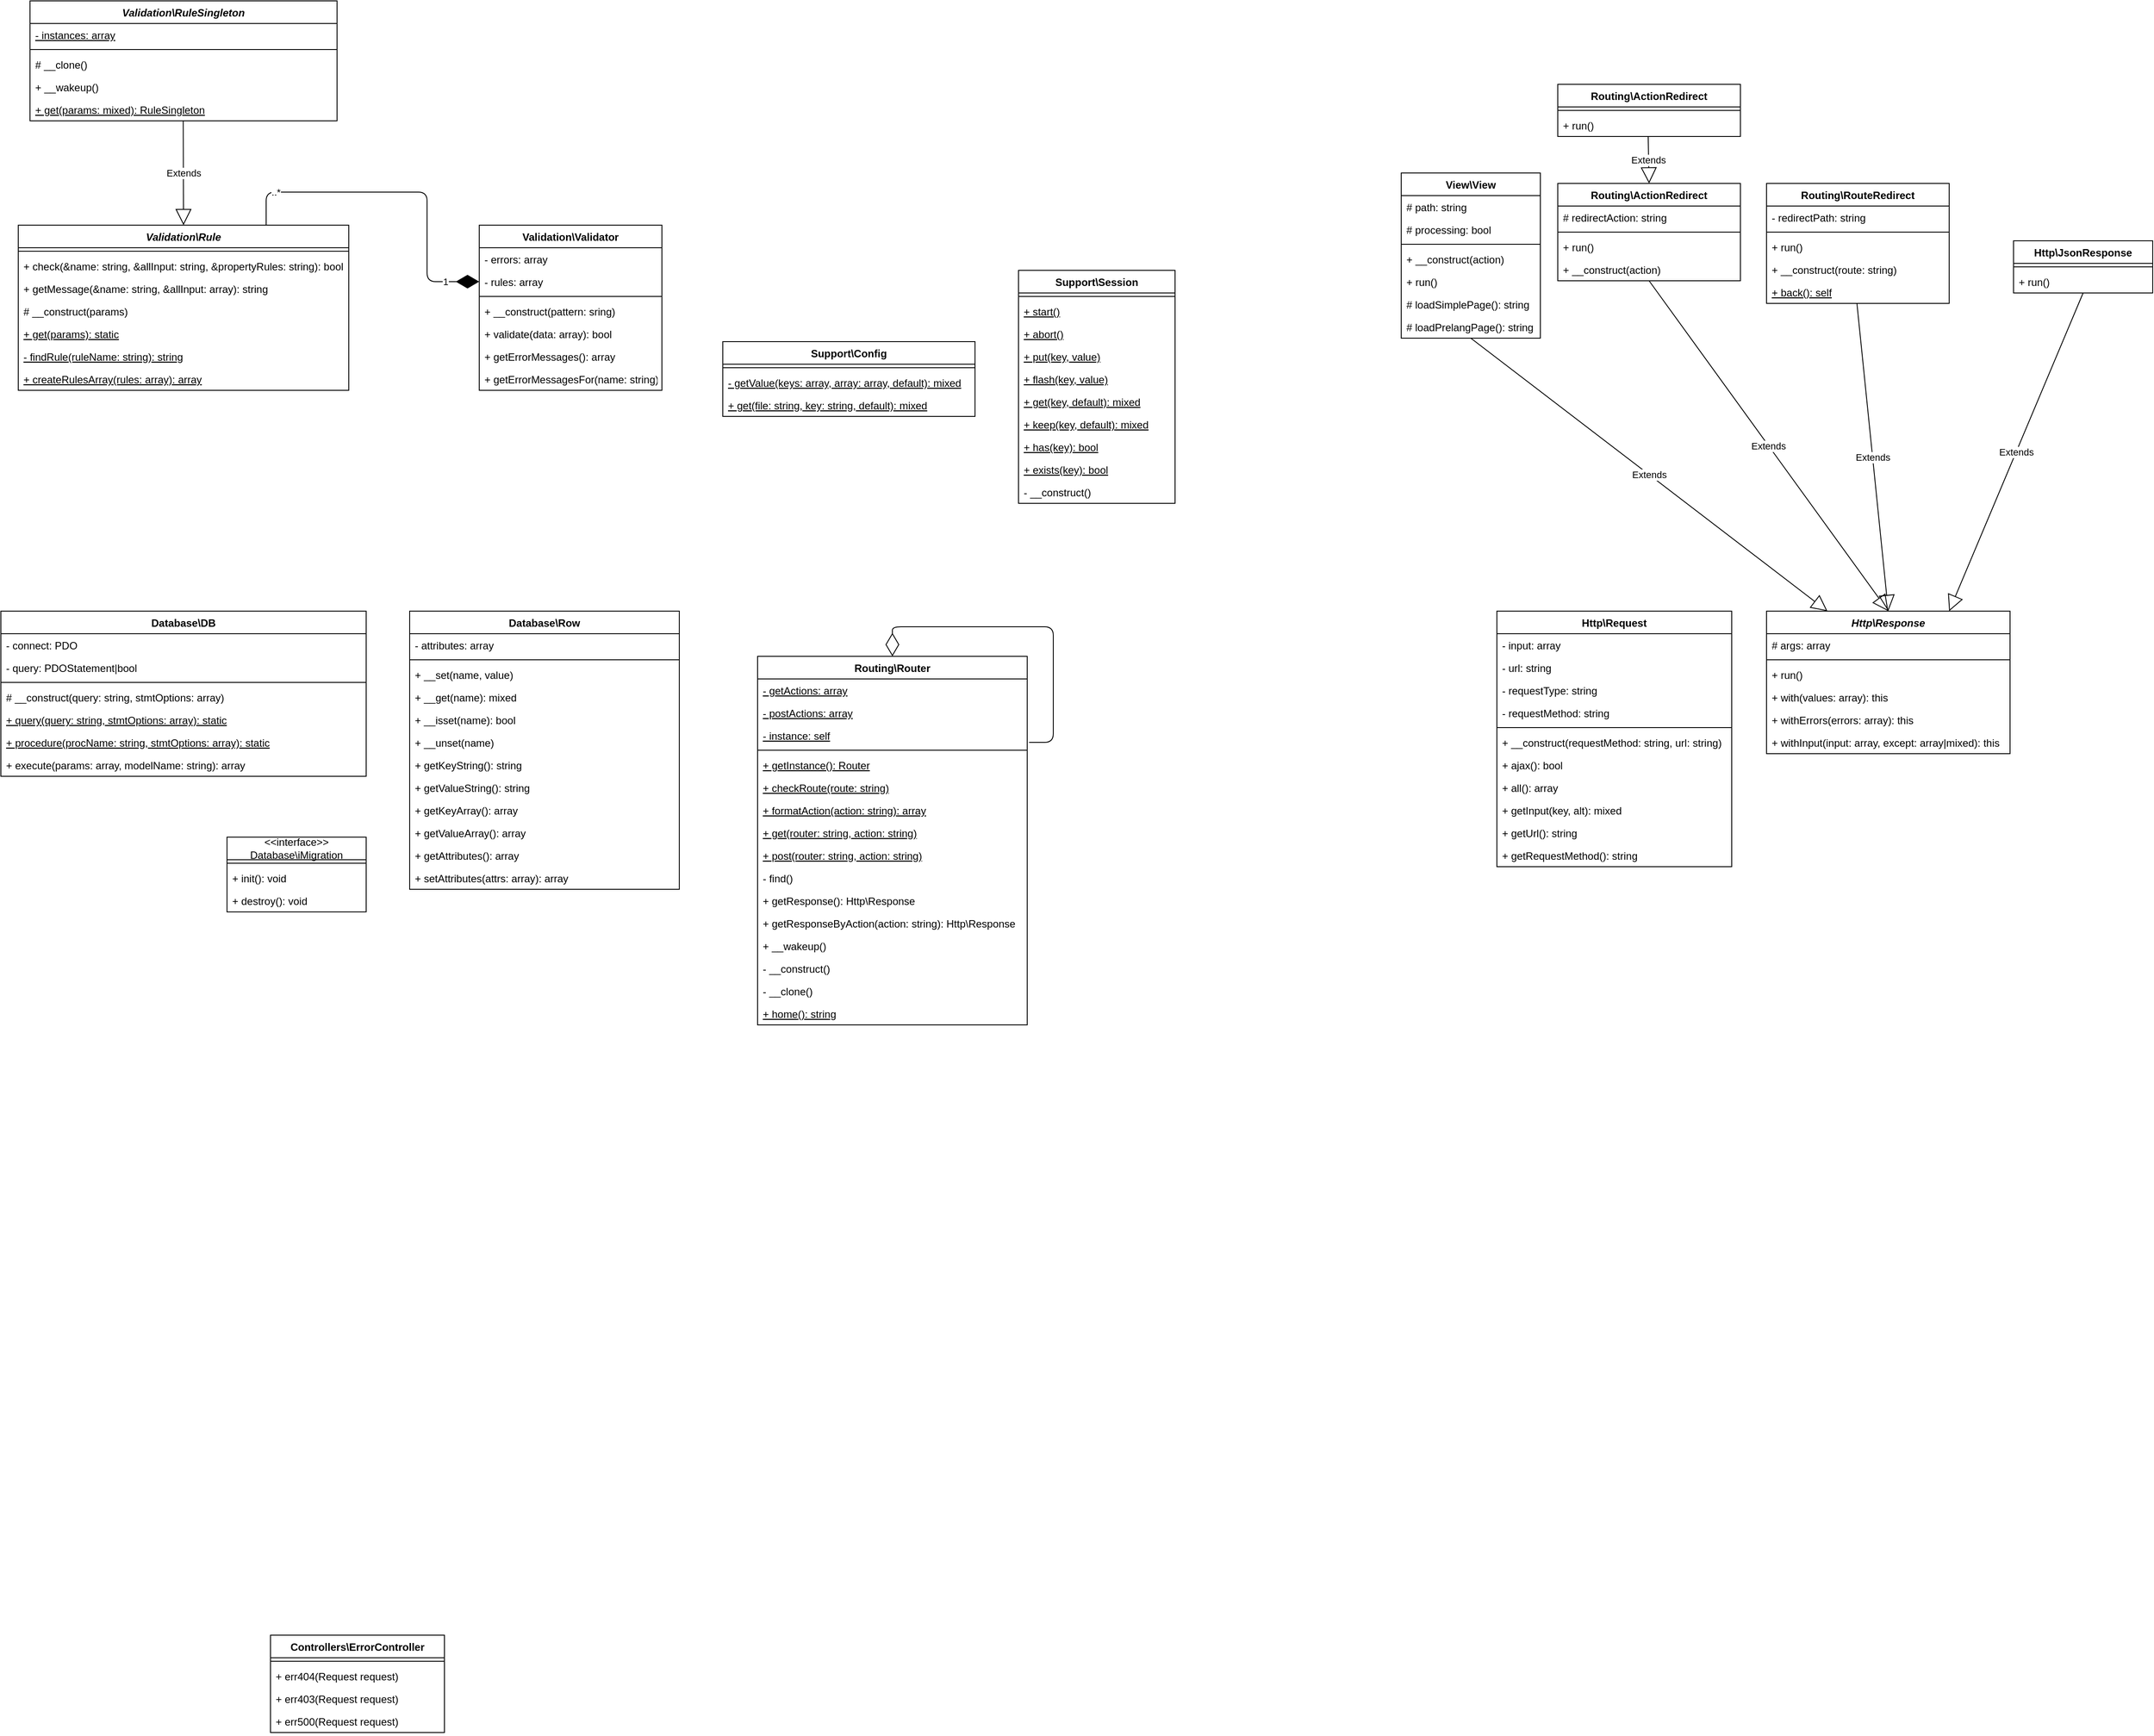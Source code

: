 <mxfile version="13.6.0" type="device"><diagram id="C5RBs43oDa-KdzZeNtuy" name="Page-1"><mxGraphModel dx="1929" dy="1822" grid="1" gridSize="10" guides="1" tooltips="1" connect="1" arrows="1" fold="1" page="1" pageScale="1" pageWidth="827" pageHeight="1169" math="0" shadow="0"><root><mxCell id="WIyWlLk6GJQsqaUBKTNV-0"/><mxCell id="WIyWlLk6GJQsqaUBKTNV-1" parent="WIyWlLk6GJQsqaUBKTNV-0"/><mxCell id="cdEluEkt5W3qBoPcdJK--24" value="Database\Row" style="swimlane;fontStyle=1;align=center;verticalAlign=top;childLayout=stackLayout;horizontal=1;startSize=26;horizontalStack=0;resizeParent=1;resizeParentMax=0;resizeLast=0;collapsible=1;marginBottom=0;" parent="WIyWlLk6GJQsqaUBKTNV-1" vertex="1"><mxGeometry x="-350" y="22" width="310" height="320" as="geometry"/></mxCell><mxCell id="cdEluEkt5W3qBoPcdJK--21" value="- attributes: array" style="text;strokeColor=none;fillColor=none;align=left;verticalAlign=top;spacingLeft=4;spacingRight=4;overflow=hidden;rotatable=0;points=[[0,0.5],[1,0.5]];portConstraint=eastwest;" parent="cdEluEkt5W3qBoPcdJK--24" vertex="1"><mxGeometry y="26" width="310" height="26" as="geometry"/></mxCell><mxCell id="cdEluEkt5W3qBoPcdJK--26" value="" style="line;strokeWidth=1;fillColor=none;align=left;verticalAlign=middle;spacingTop=-1;spacingLeft=3;spacingRight=3;rotatable=0;labelPosition=right;points=[];portConstraint=eastwest;" parent="cdEluEkt5W3qBoPcdJK--24" vertex="1"><mxGeometry y="52" width="310" height="8" as="geometry"/></mxCell><mxCell id="5mmNA3nY4-47ENxWVfhu-8" value="+ __set(name, value)" style="text;strokeColor=none;fillColor=none;align=left;verticalAlign=top;spacingLeft=4;spacingRight=4;overflow=hidden;rotatable=0;points=[[0,0.5],[1,0.5]];portConstraint=eastwest;fontStyle=0" parent="cdEluEkt5W3qBoPcdJK--24" vertex="1"><mxGeometry y="60" width="310" height="26" as="geometry"/></mxCell><mxCell id="5mmNA3nY4-47ENxWVfhu-5" value="+ __get(name): mixed" style="text;strokeColor=none;fillColor=none;align=left;verticalAlign=top;spacingLeft=4;spacingRight=4;overflow=hidden;rotatable=0;points=[[0,0.5],[1,0.5]];portConstraint=eastwest;fontStyle=0" parent="cdEluEkt5W3qBoPcdJK--24" vertex="1"><mxGeometry y="86" width="310" height="26" as="geometry"/></mxCell><mxCell id="5mmNA3nY4-47ENxWVfhu-7" value="+ __isset(name): bool" style="text;strokeColor=none;fillColor=none;align=left;verticalAlign=top;spacingLeft=4;spacingRight=4;overflow=hidden;rotatable=0;points=[[0,0.5],[1,0.5]];portConstraint=eastwest;fontStyle=0" parent="cdEluEkt5W3qBoPcdJK--24" vertex="1"><mxGeometry y="112" width="310" height="26" as="geometry"/></mxCell><mxCell id="5mmNA3nY4-47ENxWVfhu-6" value="+ __unset(name)" style="text;strokeColor=none;fillColor=none;align=left;verticalAlign=top;spacingLeft=4;spacingRight=4;overflow=hidden;rotatable=0;points=[[0,0.5],[1,0.5]];portConstraint=eastwest;fontStyle=0" parent="cdEluEkt5W3qBoPcdJK--24" vertex="1"><mxGeometry y="138" width="310" height="26" as="geometry"/></mxCell><mxCell id="lyZ4rK_-dQdWn-w0ZJf4-8" value="+ getKeyString(): string" style="text;strokeColor=none;fillColor=none;align=left;verticalAlign=top;spacingLeft=4;spacingRight=4;overflow=hidden;rotatable=0;points=[[0,0.5],[1,0.5]];portConstraint=eastwest;" parent="cdEluEkt5W3qBoPcdJK--24" vertex="1"><mxGeometry y="164" width="310" height="26" as="geometry"/></mxCell><mxCell id="lyZ4rK_-dQdWn-w0ZJf4-9" value="+ getValueString(): string" style="text;strokeColor=none;fillColor=none;align=left;verticalAlign=top;spacingLeft=4;spacingRight=4;overflow=hidden;rotatable=0;points=[[0,0.5],[1,0.5]];portConstraint=eastwest;" parent="cdEluEkt5W3qBoPcdJK--24" vertex="1"><mxGeometry y="190" width="310" height="26" as="geometry"/></mxCell><mxCell id="lyZ4rK_-dQdWn-w0ZJf4-3" value="+ getKeyArray(): array" style="text;strokeColor=none;fillColor=none;align=left;verticalAlign=top;spacingLeft=4;spacingRight=4;overflow=hidden;rotatable=0;points=[[0,0.5],[1,0.5]];portConstraint=eastwest;" parent="cdEluEkt5W3qBoPcdJK--24" vertex="1"><mxGeometry y="216" width="310" height="26" as="geometry"/></mxCell><mxCell id="lyZ4rK_-dQdWn-w0ZJf4-4" value="+ getValueArray(): array" style="text;strokeColor=none;fillColor=none;align=left;verticalAlign=top;spacingLeft=4;spacingRight=4;overflow=hidden;rotatable=0;points=[[0,0.5],[1,0.5]];portConstraint=eastwest;" parent="cdEluEkt5W3qBoPcdJK--24" vertex="1"><mxGeometry y="242" width="310" height="26" as="geometry"/></mxCell><mxCell id="lyZ4rK_-dQdWn-w0ZJf4-5" value="+ getAttributes(): array" style="text;strokeColor=none;fillColor=none;align=left;verticalAlign=top;spacingLeft=4;spacingRight=4;overflow=hidden;rotatable=0;points=[[0,0.5],[1,0.5]];portConstraint=eastwest;" parent="cdEluEkt5W3qBoPcdJK--24" vertex="1"><mxGeometry y="268" width="310" height="26" as="geometry"/></mxCell><mxCell id="lyZ4rK_-dQdWn-w0ZJf4-6" value="+ setAttributes(attrs: array): array" style="text;strokeColor=none;fillColor=none;align=left;verticalAlign=top;spacingLeft=4;spacingRight=4;overflow=hidden;rotatable=0;points=[[0,0.5],[1,0.5]];portConstraint=eastwest;" parent="cdEluEkt5W3qBoPcdJK--24" vertex="1"><mxGeometry y="294" width="310" height="26" as="geometry"/></mxCell><mxCell id="_pa-KMUNIG0UbWxVH9nT-19" value="Support\Config" style="swimlane;fontStyle=1;align=center;verticalAlign=top;childLayout=stackLayout;horizontal=1;startSize=26;horizontalStack=0;resizeParent=1;resizeParentMax=0;resizeLast=0;collapsible=1;marginBottom=0;" parent="WIyWlLk6GJQsqaUBKTNV-1" vertex="1"><mxGeometry x="10" y="-288" width="290" height="86" as="geometry"/></mxCell><mxCell id="_pa-KMUNIG0UbWxVH9nT-21" value="" style="line;strokeWidth=1;fillColor=none;align=left;verticalAlign=middle;spacingTop=-1;spacingLeft=3;spacingRight=3;rotatable=0;labelPosition=right;points=[];portConstraint=eastwest;" parent="_pa-KMUNIG0UbWxVH9nT-19" vertex="1"><mxGeometry y="26" width="290" height="8" as="geometry"/></mxCell><mxCell id="_pa-KMUNIG0UbWxVH9nT-22" value="- getValue(keys: array, array: array, default): mixed" style="text;strokeColor=none;fillColor=none;align=left;verticalAlign=top;spacingLeft=4;spacingRight=4;overflow=hidden;rotatable=0;points=[[0,0.5],[1,0.5]];portConstraint=eastwest;fontStyle=4" parent="_pa-KMUNIG0UbWxVH9nT-19" vertex="1"><mxGeometry y="34" width="290" height="26" as="geometry"/></mxCell><mxCell id="rckE8rWhimJLFnIagSkE-7" value="+ get(file: string, key: string, default): mixed" style="text;strokeColor=none;fillColor=none;align=left;verticalAlign=top;spacingLeft=4;spacingRight=4;overflow=hidden;rotatable=0;points=[[0,0.5],[1,0.5]];portConstraint=eastwest;fontStyle=4" parent="_pa-KMUNIG0UbWxVH9nT-19" vertex="1"><mxGeometry y="60" width="290" height="26" as="geometry"/></mxCell><mxCell id="_pa-KMUNIG0UbWxVH9nT-73" value="Extends" style="endArrow=block;endSize=16;endFill=0;html=1;exitX=0.5;exitY=1;exitDx=0;exitDy=0;exitPerimeter=0;entryX=0.25;entryY=0;entryDx=0;entryDy=0;" parent="WIyWlLk6GJQsqaUBKTNV-1" source="0Qbp78sr33txJ3yyX1xd-10" target="cdEluEkt5W3qBoPcdJK--8" edge="1"><mxGeometry width="160" relative="1" as="geometry"><mxPoint x="920" y="-160" as="sourcePoint"/><mxPoint x="1080" y="-160" as="targetPoint"/></mxGeometry></mxCell><mxCell id="_pa-KMUNIG0UbWxVH9nT-74" value="Extends" style="endArrow=block;endSize=16;endFill=0;html=1;entryX=0.5;entryY=0;entryDx=0;entryDy=0;exitX=0.495;exitY=1;exitDx=0;exitDy=0;exitPerimeter=0;" parent="WIyWlLk6GJQsqaUBKTNV-1" source="wtJJAWU4ksNlydGLlRHg-12" target="cdEluEkt5W3qBoPcdJK--8" edge="1"><mxGeometry width="160" relative="1" as="geometry"><mxPoint x="1190" y="-290" as="sourcePoint"/><mxPoint x="1147.5" y="30" as="targetPoint"/></mxGeometry></mxCell><mxCell id="_pa-KMUNIG0UbWxVH9nT-75" value="Extends" style="endArrow=block;endSize=16;endFill=0;html=1;entryX=0.75;entryY=0;entryDx=0;entryDy=0;exitX=0.5;exitY=1;exitDx=0;exitDy=0;exitPerimeter=0;" parent="WIyWlLk6GJQsqaUBKTNV-1" source="_pa-KMUNIG0UbWxVH9nT-39" target="cdEluEkt5W3qBoPcdJK--8" edge="1"><mxGeometry width="160" relative="1" as="geometry"><mxPoint x="1440" y="-290" as="sourcePoint"/><mxPoint x="1157.5" y="40" as="targetPoint"/></mxGeometry></mxCell><mxCell id="cdEluEkt5W3qBoPcdJK--16" value="Support\Session" style="swimlane;fontStyle=1;align=center;verticalAlign=top;childLayout=stackLayout;horizontal=1;startSize=26;horizontalStack=0;resizeParent=1;resizeParentMax=0;resizeLast=0;collapsible=1;marginBottom=0;" parent="WIyWlLk6GJQsqaUBKTNV-1" vertex="1"><mxGeometry x="350" y="-370" width="180" height="268" as="geometry"/></mxCell><mxCell id="cdEluEkt5W3qBoPcdJK--18" value="" style="line;strokeWidth=1;fillColor=none;align=left;verticalAlign=middle;spacingTop=-1;spacingLeft=3;spacingRight=3;rotatable=0;labelPosition=right;points=[];portConstraint=eastwest;" parent="cdEluEkt5W3qBoPcdJK--16" vertex="1"><mxGeometry y="26" width="180" height="8" as="geometry"/></mxCell><mxCell id="wtJJAWU4ksNlydGLlRHg-11" value="+ start()" style="text;strokeColor=none;fillColor=none;align=left;verticalAlign=top;spacingLeft=4;spacingRight=4;overflow=hidden;rotatable=0;points=[[0,0.5],[1,0.5]];portConstraint=eastwest;fontStyle=4" parent="cdEluEkt5W3qBoPcdJK--16" vertex="1"><mxGeometry y="34" width="180" height="26" as="geometry"/></mxCell><mxCell id="cdEluEkt5W3qBoPcdJK--54" value="+ abort()" style="text;strokeColor=none;fillColor=none;align=left;verticalAlign=top;spacingLeft=4;spacingRight=4;overflow=hidden;rotatable=0;points=[[0,0.5],[1,0.5]];portConstraint=eastwest;fontStyle=4" parent="cdEluEkt5W3qBoPcdJK--16" vertex="1"><mxGeometry y="60" width="180" height="26" as="geometry"/></mxCell><mxCell id="cdEluEkt5W3qBoPcdJK--56" value="+ put(key, value)" style="text;strokeColor=none;fillColor=none;align=left;verticalAlign=top;spacingLeft=4;spacingRight=4;overflow=hidden;rotatable=0;points=[[0,0.5],[1,0.5]];portConstraint=eastwest;fontStyle=4" parent="cdEluEkt5W3qBoPcdJK--16" vertex="1"><mxGeometry y="86" width="180" height="26" as="geometry"/></mxCell><mxCell id="_pa-KMUNIG0UbWxVH9nT-78" value="+ flash(key, value)" style="text;strokeColor=none;fillColor=none;align=left;verticalAlign=top;spacingLeft=4;spacingRight=4;overflow=hidden;rotatable=0;points=[[0,0.5],[1,0.5]];portConstraint=eastwest;fontStyle=4" parent="cdEluEkt5W3qBoPcdJK--16" vertex="1"><mxGeometry y="112" width="180" height="26" as="geometry"/></mxCell><mxCell id="_pa-KMUNIG0UbWxVH9nT-80" value="+ get(key, default): mixed" style="text;strokeColor=none;fillColor=none;align=left;verticalAlign=top;spacingLeft=4;spacingRight=4;overflow=hidden;rotatable=0;points=[[0,0.5],[1,0.5]];portConstraint=eastwest;fontStyle=4" parent="cdEluEkt5W3qBoPcdJK--16" vertex="1"><mxGeometry y="138" width="180" height="26" as="geometry"/></mxCell><mxCell id="_pa-KMUNIG0UbWxVH9nT-79" value="+ keep(key, default): mixed" style="text;strokeColor=none;fillColor=none;align=left;verticalAlign=top;spacingLeft=4;spacingRight=4;overflow=hidden;rotatable=0;points=[[0,0.5],[1,0.5]];portConstraint=eastwest;fontStyle=4" parent="cdEluEkt5W3qBoPcdJK--16" vertex="1"><mxGeometry y="164" width="180" height="26" as="geometry"/></mxCell><mxCell id="_pa-KMUNIG0UbWxVH9nT-76" value="+ has(key): bool" style="text;strokeColor=none;fillColor=none;align=left;verticalAlign=top;spacingLeft=4;spacingRight=4;overflow=hidden;rotatable=0;points=[[0,0.5],[1,0.5]];portConstraint=eastwest;fontStyle=4" parent="cdEluEkt5W3qBoPcdJK--16" vertex="1"><mxGeometry y="190" width="180" height="26" as="geometry"/></mxCell><mxCell id="_pa-KMUNIG0UbWxVH9nT-77" value="+ exists(key): bool" style="text;strokeColor=none;fillColor=none;align=left;verticalAlign=top;spacingLeft=4;spacingRight=4;overflow=hidden;rotatable=0;points=[[0,0.5],[1,0.5]];portConstraint=eastwest;fontStyle=4" parent="cdEluEkt5W3qBoPcdJK--16" vertex="1"><mxGeometry y="216" width="180" height="26" as="geometry"/></mxCell><mxCell id="_pa-KMUNIG0UbWxVH9nT-171" value="- __construct()" style="text;strokeColor=none;fillColor=none;align=left;verticalAlign=top;spacingLeft=4;spacingRight=4;overflow=hidden;rotatable=0;points=[[0,0.5],[1,0.5]];portConstraint=eastwest;" parent="cdEluEkt5W3qBoPcdJK--16" vertex="1"><mxGeometry y="242" width="180" height="26" as="geometry"/></mxCell><mxCell id="e23I3EhtQJZOlqi38JYC-13" value="Http\JsonResponse" style="swimlane;fontStyle=1;align=center;verticalAlign=top;childLayout=stackLayout;horizontal=1;startSize=26;horizontalStack=0;resizeParent=1;resizeParentMax=0;resizeLast=0;collapsible=1;marginBottom=0;" parent="WIyWlLk6GJQsqaUBKTNV-1" vertex="1"><mxGeometry x="1494" y="-404" width="160" height="60" as="geometry"/></mxCell><mxCell id="e23I3EhtQJZOlqi38JYC-15" value="" style="line;strokeWidth=1;fillColor=none;align=left;verticalAlign=middle;spacingTop=-1;spacingLeft=3;spacingRight=3;rotatable=0;labelPosition=right;points=[];portConstraint=eastwest;" parent="e23I3EhtQJZOlqi38JYC-13" vertex="1"><mxGeometry y="26" width="160" height="8" as="geometry"/></mxCell><mxCell id="_pa-KMUNIG0UbWxVH9nT-39" value="+ run()" style="text;strokeColor=none;fillColor=none;align=left;verticalAlign=top;spacingLeft=4;spacingRight=4;overflow=hidden;rotatable=0;points=[[0,0.5],[1,0.5]];portConstraint=eastwest;" parent="e23I3EhtQJZOlqi38JYC-13" vertex="1"><mxGeometry y="34" width="160" height="26" as="geometry"/></mxCell><mxCell id="cdEluEkt5W3qBoPcdJK--12" value="Routing\RouteRedirect" style="swimlane;fontStyle=1;align=center;verticalAlign=top;childLayout=stackLayout;horizontal=1;startSize=26;horizontalStack=0;resizeParent=1;resizeParentMax=0;resizeLast=0;collapsible=1;marginBottom=0;" parent="WIyWlLk6GJQsqaUBKTNV-1" vertex="1"><mxGeometry x="1210" y="-470" width="210" height="138" as="geometry"/></mxCell><mxCell id="cdEluEkt5W3qBoPcdJK--13" value="- redirectPath: string" style="text;strokeColor=none;fillColor=none;align=left;verticalAlign=top;spacingLeft=4;spacingRight=4;overflow=hidden;rotatable=0;points=[[0,0.5],[1,0.5]];portConstraint=eastwest;" parent="cdEluEkt5W3qBoPcdJK--12" vertex="1"><mxGeometry y="26" width="210" height="26" as="geometry"/></mxCell><mxCell id="cdEluEkt5W3qBoPcdJK--14" value="" style="line;strokeWidth=1;fillColor=none;align=left;verticalAlign=middle;spacingTop=-1;spacingLeft=3;spacingRight=3;rotatable=0;labelPosition=right;points=[];portConstraint=eastwest;" parent="cdEluEkt5W3qBoPcdJK--12" vertex="1"><mxGeometry y="52" width="210" height="8" as="geometry"/></mxCell><mxCell id="_pa-KMUNIG0UbWxVH9nT-40" value="+ run()" style="text;strokeColor=none;fillColor=none;align=left;verticalAlign=top;spacingLeft=4;spacingRight=4;overflow=hidden;rotatable=0;points=[[0,0.5],[1,0.5]];portConstraint=eastwest;" parent="cdEluEkt5W3qBoPcdJK--12" vertex="1"><mxGeometry y="60" width="210" height="26" as="geometry"/></mxCell><mxCell id="cdEluEkt5W3qBoPcdJK--15" value="+ __construct(route: string)" style="text;strokeColor=none;fillColor=none;align=left;verticalAlign=top;spacingLeft=4;spacingRight=4;overflow=hidden;rotatable=0;points=[[0,0.5],[1,0.5]];portConstraint=eastwest;fontStyle=0" parent="cdEluEkt5W3qBoPcdJK--12" vertex="1"><mxGeometry y="86" width="210" height="26" as="geometry"/></mxCell><mxCell id="wtJJAWU4ksNlydGLlRHg-12" value="+ back(): self" style="text;strokeColor=none;fillColor=none;align=left;verticalAlign=top;spacingLeft=4;spacingRight=4;overflow=hidden;rotatable=0;points=[[0,0.5],[1,0.5]];portConstraint=eastwest;fontStyle=4" parent="cdEluEkt5W3qBoPcdJK--12" vertex="1"><mxGeometry y="112" width="210" height="26" as="geometry"/></mxCell><mxCell id="wtJJAWU4ksNlydGLlRHg-15" value="Routing\ActionRedirect" style="swimlane;fontStyle=1;align=center;verticalAlign=top;childLayout=stackLayout;horizontal=1;startSize=26;horizontalStack=0;resizeParent=1;resizeParentMax=0;resizeLast=0;collapsible=1;marginBottom=0;" parent="WIyWlLk6GJQsqaUBKTNV-1" vertex="1"><mxGeometry x="970" y="-470" width="210" height="112" as="geometry"/></mxCell><mxCell id="wtJJAWU4ksNlydGLlRHg-16" value="# redirectAction: string" style="text;strokeColor=none;fillColor=none;align=left;verticalAlign=top;spacingLeft=4;spacingRight=4;overflow=hidden;rotatable=0;points=[[0,0.5],[1,0.5]];portConstraint=eastwest;" parent="wtJJAWU4ksNlydGLlRHg-15" vertex="1"><mxGeometry y="26" width="210" height="26" as="geometry"/></mxCell><mxCell id="wtJJAWU4ksNlydGLlRHg-17" value="" style="line;strokeWidth=1;fillColor=none;align=left;verticalAlign=middle;spacingTop=-1;spacingLeft=3;spacingRight=3;rotatable=0;labelPosition=right;points=[];portConstraint=eastwest;" parent="wtJJAWU4ksNlydGLlRHg-15" vertex="1"><mxGeometry y="52" width="210" height="8" as="geometry"/></mxCell><mxCell id="wtJJAWU4ksNlydGLlRHg-18" value="+ run()" style="text;strokeColor=none;fillColor=none;align=left;verticalAlign=top;spacingLeft=4;spacingRight=4;overflow=hidden;rotatable=0;points=[[0,0.5],[1,0.5]];portConstraint=eastwest;" parent="wtJJAWU4ksNlydGLlRHg-15" vertex="1"><mxGeometry y="60" width="210" height="26" as="geometry"/></mxCell><mxCell id="wtJJAWU4ksNlydGLlRHg-19" value="+ __construct(action)" style="text;strokeColor=none;fillColor=none;align=left;verticalAlign=top;spacingLeft=4;spacingRight=4;overflow=hidden;rotatable=0;points=[[0,0.5],[1,0.5]];portConstraint=eastwest;fontStyle=0" parent="wtJJAWU4ksNlydGLlRHg-15" vertex="1"><mxGeometry y="86" width="210" height="26" as="geometry"/></mxCell><mxCell id="wtJJAWU4ksNlydGLlRHg-30" value="Extends" style="endArrow=block;endSize=16;endFill=0;html=1;entryX=0.5;entryY=0;entryDx=0;entryDy=0;exitX=0.5;exitY=1;exitDx=0;exitDy=0;exitPerimeter=0;" parent="WIyWlLk6GJQsqaUBKTNV-1" source="wtJJAWU4ksNlydGLlRHg-19" target="cdEluEkt5W3qBoPcdJK--8" edge="1"><mxGeometry width="160" relative="1" as="geometry"><mxPoint x="1073" y="-330" as="sourcePoint"/><mxPoint x="1200" y="30" as="targetPoint"/></mxGeometry></mxCell><mxCell id="cdEluEkt5W3qBoPcdJK--0" value="Routing\Router" style="swimlane;fontStyle=1;align=center;verticalAlign=top;childLayout=stackLayout;horizontal=1;startSize=26;horizontalStack=0;resizeParent=1;resizeParentMax=0;resizeLast=0;collapsible=1;marginBottom=0;" parent="WIyWlLk6GJQsqaUBKTNV-1" vertex="1"><mxGeometry x="50" y="74" width="310" height="424" as="geometry"/></mxCell><mxCell id="cdEluEkt5W3qBoPcdJK--1" value="- getActions: array" style="text;fillColor=none;align=left;verticalAlign=top;spacingLeft=4;spacingRight=4;overflow=hidden;rotatable=0;points=[[0,0.5],[1,0.5]];portConstraint=eastwest;fontStyle=4" parent="cdEluEkt5W3qBoPcdJK--0" vertex="1"><mxGeometry y="26" width="310" height="26" as="geometry"/></mxCell><mxCell id="cdEluEkt5W3qBoPcdJK--37" value="- postActions: array" style="text;fillColor=none;align=left;verticalAlign=top;spacingLeft=4;spacingRight=4;overflow=hidden;rotatable=0;points=[[0,0.5],[1,0.5]];portConstraint=eastwest;fontStyle=4" parent="cdEluEkt5W3qBoPcdJK--0" vertex="1"><mxGeometry y="52" width="310" height="26" as="geometry"/></mxCell><mxCell id="cdEluEkt5W3qBoPcdJK--40" value="- instance: self" style="text;fillColor=none;align=left;verticalAlign=top;spacingLeft=4;spacingRight=4;overflow=hidden;rotatable=0;points=[[0,0.5],[1,0.5]];portConstraint=eastwest;fontStyle=4" parent="cdEluEkt5W3qBoPcdJK--0" vertex="1"><mxGeometry y="78" width="310" height="26" as="geometry"/></mxCell><mxCell id="cdEluEkt5W3qBoPcdJK--2" value="" style="line;strokeWidth=1;fillColor=none;align=left;verticalAlign=middle;spacingTop=-1;spacingLeft=3;spacingRight=3;rotatable=0;labelPosition=right;points=[];portConstraint=eastwest;" parent="cdEluEkt5W3qBoPcdJK--0" vertex="1"><mxGeometry y="104" width="310" height="8" as="geometry"/></mxCell><mxCell id="cdEluEkt5W3qBoPcdJK--43" value="+ getInstance(): Router" style="text;strokeColor=none;fillColor=none;align=left;verticalAlign=top;spacingLeft=4;spacingRight=4;overflow=hidden;rotatable=0;points=[[0,0.5],[1,0.5]];portConstraint=eastwest;fontStyle=4" parent="cdEluEkt5W3qBoPcdJK--0" vertex="1"><mxGeometry y="112" width="310" height="26" as="geometry"/></mxCell><mxCell id="cdEluEkt5W3qBoPcdJK--44" value="+ checkRoute(route: string)" style="text;strokeColor=none;fillColor=none;align=left;verticalAlign=top;spacingLeft=4;spacingRight=4;overflow=hidden;rotatable=0;points=[[0,0.5],[1,0.5]];portConstraint=eastwest;fontStyle=4" parent="cdEluEkt5W3qBoPcdJK--0" vertex="1"><mxGeometry y="138" width="310" height="26" as="geometry"/></mxCell><mxCell id="wtJJAWU4ksNlydGLlRHg-13" value="+ formatAction(action: string): array" style="text;strokeColor=none;fillColor=none;align=left;verticalAlign=top;spacingLeft=4;spacingRight=4;overflow=hidden;rotatable=0;points=[[0,0.5],[1,0.5]];portConstraint=eastwest;fontStyle=4" parent="cdEluEkt5W3qBoPcdJK--0" vertex="1"><mxGeometry y="164" width="310" height="26" as="geometry"/></mxCell><mxCell id="cdEluEkt5W3qBoPcdJK--45" value="+ get(router: string, action: string)" style="text;strokeColor=none;fillColor=none;align=left;verticalAlign=top;spacingLeft=4;spacingRight=4;overflow=hidden;rotatable=0;points=[[0,0.5],[1,0.5]];portConstraint=eastwest;fontStyle=4" parent="cdEluEkt5W3qBoPcdJK--0" vertex="1"><mxGeometry y="190" width="310" height="26" as="geometry"/></mxCell><mxCell id="cdEluEkt5W3qBoPcdJK--46" value="+ post(router: string, action: string)" style="text;strokeColor=none;fillColor=none;align=left;verticalAlign=top;spacingLeft=4;spacingRight=4;overflow=hidden;rotatable=0;points=[[0,0.5],[1,0.5]];portConstraint=eastwest;fontStyle=4" parent="cdEluEkt5W3qBoPcdJK--0" vertex="1"><mxGeometry y="216" width="310" height="26" as="geometry"/></mxCell><mxCell id="cdEluEkt5W3qBoPcdJK--47" value="- find()" style="text;strokeColor=none;fillColor=none;align=left;verticalAlign=top;spacingLeft=4;spacingRight=4;overflow=hidden;rotatable=0;points=[[0,0.5],[1,0.5]];portConstraint=eastwest;" parent="cdEluEkt5W3qBoPcdJK--0" vertex="1"><mxGeometry y="242" width="310" height="26" as="geometry"/></mxCell><mxCell id="cdEluEkt5W3qBoPcdJK--48" value="+ getResponse(): Http\Response" style="text;strokeColor=none;fillColor=none;align=left;verticalAlign=top;spacingLeft=4;spacingRight=4;overflow=hidden;rotatable=0;points=[[0,0.5],[1,0.5]];portConstraint=eastwest;" parent="cdEluEkt5W3qBoPcdJK--0" vertex="1"><mxGeometry y="268" width="310" height="26" as="geometry"/></mxCell><mxCell id="wtJJAWU4ksNlydGLlRHg-14" value="+ getResponseByAction(action: string): Http\Response" style="text;strokeColor=none;fillColor=none;align=left;verticalAlign=top;spacingLeft=4;spacingRight=4;overflow=hidden;rotatable=0;points=[[0,0.5],[1,0.5]];portConstraint=eastwest;" parent="cdEluEkt5W3qBoPcdJK--0" vertex="1"><mxGeometry y="294" width="310" height="26" as="geometry"/></mxCell><mxCell id="cdEluEkt5W3qBoPcdJK--42" value="+ __wakeup()" style="text;strokeColor=none;fillColor=none;align=left;verticalAlign=top;spacingLeft=4;spacingRight=4;overflow=hidden;rotatable=0;points=[[0,0.5],[1,0.5]];portConstraint=eastwest;" parent="cdEluEkt5W3qBoPcdJK--0" vertex="1"><mxGeometry y="320" width="310" height="26" as="geometry"/></mxCell><mxCell id="cdEluEkt5W3qBoPcdJK--3" value="- __construct()" style="text;strokeColor=none;fillColor=none;align=left;verticalAlign=top;spacingLeft=4;spacingRight=4;overflow=hidden;rotatable=0;points=[[0,0.5],[1,0.5]];portConstraint=eastwest;" parent="cdEluEkt5W3qBoPcdJK--0" vertex="1"><mxGeometry y="346" width="310" height="26" as="geometry"/></mxCell><mxCell id="cdEluEkt5W3qBoPcdJK--41" value="- __clone()" style="text;strokeColor=none;fillColor=none;align=left;verticalAlign=top;spacingLeft=4;spacingRight=4;overflow=hidden;rotatable=0;points=[[0,0.5],[1,0.5]];portConstraint=eastwest;" parent="cdEluEkt5W3qBoPcdJK--0" vertex="1"><mxGeometry y="372" width="310" height="26" as="geometry"/></mxCell><mxCell id="c3Gtu3bc_634hV_KP19Q-11" value="" style="endArrow=diamondThin;endFill=0;endSize=24;html=1;exitX=1.007;exitY=0.808;exitDx=0;exitDy=0;exitPerimeter=0;entryX=0.5;entryY=0;entryDx=0;entryDy=0;" parent="cdEluEkt5W3qBoPcdJK--0" source="cdEluEkt5W3qBoPcdJK--40" target="cdEluEkt5W3qBoPcdJK--0" edge="1"><mxGeometry width="160" relative="1" as="geometry"><mxPoint x="330" y="146" as="sourcePoint"/><mxPoint x="490" y="146" as="targetPoint"/><Array as="points"><mxPoint x="340" y="99"/><mxPoint x="340" y="-34"/><mxPoint x="155" y="-34"/></Array></mxGeometry></mxCell><mxCell id="AP3ZXVNRwP-VPGSEuqUB-0" value="+ home(): string" style="text;strokeColor=none;fillColor=none;align=left;verticalAlign=top;spacingLeft=4;spacingRight=4;overflow=hidden;rotatable=0;points=[[0,0.5],[1,0.5]];portConstraint=eastwest;fontStyle=4" parent="cdEluEkt5W3qBoPcdJK--0" vertex="1"><mxGeometry y="398" width="310" height="26" as="geometry"/></mxCell><mxCell id="5mmNA3nY4-47ENxWVfhu-29" value="Database\DB" style="swimlane;fontStyle=1;align=center;verticalAlign=top;childLayout=stackLayout;horizontal=1;startSize=26;horizontalStack=0;resizeParent=1;resizeParentMax=0;resizeLast=0;collapsible=1;marginBottom=0;" parent="WIyWlLk6GJQsqaUBKTNV-1" vertex="1"><mxGeometry x="-820" y="22" width="420" height="190" as="geometry"/></mxCell><mxCell id="5mmNA3nY4-47ENxWVfhu-30" value="- connect: PDO" style="text;strokeColor=none;fillColor=none;align=left;verticalAlign=top;spacingLeft=4;spacingRight=4;overflow=hidden;rotatable=0;points=[[0,0.5],[1,0.5]];portConstraint=eastwest;" parent="5mmNA3nY4-47ENxWVfhu-29" vertex="1"><mxGeometry y="26" width="420" height="26" as="geometry"/></mxCell><mxCell id="lyZ4rK_-dQdWn-w0ZJf4-1" value="- query: PDOStatement|bool" style="text;strokeColor=none;fillColor=none;align=left;verticalAlign=top;spacingLeft=4;spacingRight=4;overflow=hidden;rotatable=0;points=[[0,0.5],[1,0.5]];portConstraint=eastwest;" parent="5mmNA3nY4-47ENxWVfhu-29" vertex="1"><mxGeometry y="52" width="420" height="26" as="geometry"/></mxCell><mxCell id="5mmNA3nY4-47ENxWVfhu-31" value="" style="line;strokeWidth=1;fillColor=none;align=left;verticalAlign=middle;spacingTop=-1;spacingLeft=3;spacingRight=3;rotatable=0;labelPosition=right;points=[];portConstraint=eastwest;" parent="5mmNA3nY4-47ENxWVfhu-29" vertex="1"><mxGeometry y="78" width="420" height="8" as="geometry"/></mxCell><mxCell id="5mmNA3nY4-47ENxWVfhu-32" value="# __construct(query: string, stmtOptions: array)" style="text;strokeColor=none;fillColor=none;align=left;verticalAlign=top;spacingLeft=4;spacingRight=4;overflow=hidden;rotatable=0;points=[[0,0.5],[1,0.5]];portConstraint=eastwest;" parent="5mmNA3nY4-47ENxWVfhu-29" vertex="1"><mxGeometry y="86" width="420" height="26" as="geometry"/></mxCell><mxCell id="lyZ4rK_-dQdWn-w0ZJf4-7" value="+ query(query: string, stmtOptions: array): static" style="text;strokeColor=none;fillColor=none;align=left;verticalAlign=top;spacingLeft=4;spacingRight=4;overflow=hidden;rotatable=0;points=[[0,0.5],[1,0.5]];portConstraint=eastwest;fontStyle=4" parent="5mmNA3nY4-47ENxWVfhu-29" vertex="1"><mxGeometry y="112" width="420" height="26" as="geometry"/></mxCell><mxCell id="lyZ4rK_-dQdWn-w0ZJf4-2" value="+ procedure(procName: string, stmtOptions: array): static" style="text;strokeColor=none;fillColor=none;align=left;verticalAlign=top;spacingLeft=4;spacingRight=4;overflow=hidden;rotatable=0;points=[[0,0.5],[1,0.5]];portConstraint=eastwest;fontStyle=4" parent="5mmNA3nY4-47ENxWVfhu-29" vertex="1"><mxGeometry y="138" width="420" height="26" as="geometry"/></mxCell><mxCell id="WmWJ9vvOI7s_uieMV1hZ-0" value="+ execute(params: array, modelName: string): array" style="text;strokeColor=none;fillColor=none;align=left;verticalAlign=top;spacingLeft=4;spacingRight=4;overflow=hidden;rotatable=0;points=[[0,0.5],[1,0.5]];portConstraint=eastwest;" parent="5mmNA3nY4-47ENxWVfhu-29" vertex="1"><mxGeometry y="164" width="420" height="26" as="geometry"/></mxCell><mxCell id="_pa-KMUNIG0UbWxVH9nT-27" value="Validation\Rule" style="swimlane;fontStyle=3;align=center;verticalAlign=middle;childLayout=stackLayout;horizontal=1;startSize=26;horizontalStack=0;resizeParent=1;resizeParentMax=0;resizeLast=0;collapsible=1;marginBottom=0;" parent="WIyWlLk6GJQsqaUBKTNV-1" vertex="1"><mxGeometry x="-800" y="-422" width="380" height="190" as="geometry"/></mxCell><mxCell id="_pa-KMUNIG0UbWxVH9nT-29" value="" style="line;strokeWidth=1;fillColor=none;align=left;verticalAlign=middle;spacingTop=-1;spacingLeft=3;spacingRight=3;rotatable=0;labelPosition=right;points=[];portConstraint=eastwest;" parent="_pa-KMUNIG0UbWxVH9nT-27" vertex="1"><mxGeometry y="26" width="380" height="8" as="geometry"/></mxCell><mxCell id="_pa-KMUNIG0UbWxVH9nT-31" value="+ check(&amp;name: string, &amp;allInput: string, &amp;propertyRules: string): bool" style="text;strokeColor=none;fillColor=none;align=left;verticalAlign=top;spacingLeft=4;spacingRight=4;overflow=hidden;rotatable=0;points=[[0,0.5],[1,0.5]];portConstraint=eastwest;" parent="_pa-KMUNIG0UbWxVH9nT-27" vertex="1"><mxGeometry y="34" width="380" height="26" as="geometry"/></mxCell><mxCell id="_pa-KMUNIG0UbWxVH9nT-32" value="+ getMessage(&amp;name: string, &amp;allInput: array): string" style="text;strokeColor=none;fillColor=none;align=left;verticalAlign=top;spacingLeft=4;spacingRight=4;overflow=hidden;rotatable=0;points=[[0,0.5],[1,0.5]];portConstraint=eastwest;" parent="_pa-KMUNIG0UbWxVH9nT-27" vertex="1"><mxGeometry y="60" width="380" height="26" as="geometry"/></mxCell><mxCell id="c3Gtu3bc_634hV_KP19Q-24" value="# __construct(params)" style="text;strokeColor=none;fillColor=none;align=left;verticalAlign=top;spacingLeft=4;spacingRight=4;overflow=hidden;rotatable=0;points=[[0,0.5],[1,0.5]];portConstraint=eastwest;" parent="_pa-KMUNIG0UbWxVH9nT-27" vertex="1"><mxGeometry y="86" width="380" height="26" as="geometry"/></mxCell><mxCell id="c3Gtu3bc_634hV_KP19Q-25" value="+ get(params): static" style="text;strokeColor=none;fillColor=none;align=left;verticalAlign=top;spacingLeft=4;spacingRight=4;overflow=hidden;rotatable=0;points=[[0,0.5],[1,0.5]];portConstraint=eastwest;fontStyle=4" parent="_pa-KMUNIG0UbWxVH9nT-27" vertex="1"><mxGeometry y="112" width="380" height="26" as="geometry"/></mxCell><mxCell id="c3Gtu3bc_634hV_KP19Q-23" value="- findRule(ruleName: string): string" style="text;strokeColor=none;fillColor=none;align=left;verticalAlign=top;spacingLeft=4;spacingRight=4;overflow=hidden;rotatable=0;points=[[0,0.5],[1,0.5]];portConstraint=eastwest;fontStyle=4" parent="_pa-KMUNIG0UbWxVH9nT-27" vertex="1"><mxGeometry y="138" width="380" height="26" as="geometry"/></mxCell><mxCell id="c3Gtu3bc_634hV_KP19Q-22" value="+ createRulesArray(rules: array): array" style="text;strokeColor=none;fillColor=none;align=left;verticalAlign=top;spacingLeft=4;spacingRight=4;overflow=hidden;rotatable=0;points=[[0,0.5],[1,0.5]];portConstraint=eastwest;fontStyle=4" parent="_pa-KMUNIG0UbWxVH9nT-27" vertex="1"><mxGeometry y="164" width="380" height="26" as="geometry"/></mxCell><mxCell id="WmWJ9vvOI7s_uieMV1hZ-6" value="" style="endArrow=diamondThin;endFill=1;endSize=24;html=1;exitX=0.75;exitY=0;exitDx=0;exitDy=0;entryX=0;entryY=0.5;entryDx=0;entryDy=0;" parent="WIyWlLk6GJQsqaUBKTNV-1" source="_pa-KMUNIG0UbWxVH9nT-27" target="wtJJAWU4ksNlydGLlRHg-34" edge="1"><mxGeometry width="160" relative="1" as="geometry"><mxPoint x="-400" y="-370" as="sourcePoint"/><mxPoint x="-310" y="-350" as="targetPoint"/><Array as="points"><mxPoint x="-515" y="-460"/><mxPoint x="-330" y="-460"/><mxPoint x="-330" y="-357"/></Array></mxGeometry></mxCell><mxCell id="WmWJ9vvOI7s_uieMV1hZ-10" value="1" style="edgeLabel;html=1;align=center;verticalAlign=middle;resizable=0;points=[];" parent="WmWJ9vvOI7s_uieMV1hZ-6" vertex="1" connectable="0"><mxGeometry x="0.798" relative="1" as="geometry"><mxPoint as="offset"/></mxGeometry></mxCell><mxCell id="WmWJ9vvOI7s_uieMV1hZ-11" value="..*" style="edgeLabel;html=1;align=center;verticalAlign=middle;resizable=0;points=[];" parent="WmWJ9vvOI7s_uieMV1hZ-6" vertex="1" connectable="0"><mxGeometry x="-0.746" relative="1" as="geometry"><mxPoint as="offset"/></mxGeometry></mxCell><mxCell id="cdEluEkt5W3qBoPcdJK--28" value="Validation\Validator" style="swimlane;fontStyle=1;align=center;verticalAlign=top;childLayout=stackLayout;horizontal=1;startSize=26;horizontalStack=0;resizeParent=1;resizeParentMax=0;resizeLast=0;collapsible=1;marginBottom=0;" parent="WIyWlLk6GJQsqaUBKTNV-1" vertex="1"><mxGeometry x="-270" y="-422" width="210" height="190" as="geometry"/></mxCell><mxCell id="cdEluEkt5W3qBoPcdJK--29" value="- errors: array" style="text;strokeColor=none;fillColor=none;align=left;verticalAlign=top;spacingLeft=4;spacingRight=4;overflow=hidden;rotatable=0;points=[[0,0.5],[1,0.5]];portConstraint=eastwest;" parent="cdEluEkt5W3qBoPcdJK--28" vertex="1"><mxGeometry y="26" width="210" height="26" as="geometry"/></mxCell><mxCell id="wtJJAWU4ksNlydGLlRHg-34" value="- rules: array" style="text;strokeColor=none;fillColor=none;align=left;verticalAlign=top;spacingLeft=4;spacingRight=4;overflow=hidden;rotatable=0;points=[[0,0.5],[1,0.5]];portConstraint=eastwest;" parent="cdEluEkt5W3qBoPcdJK--28" vertex="1"><mxGeometry y="52" width="210" height="26" as="geometry"/></mxCell><mxCell id="cdEluEkt5W3qBoPcdJK--30" value="" style="line;strokeWidth=1;fillColor=none;align=left;verticalAlign=middle;spacingTop=-1;spacingLeft=3;spacingRight=3;rotatable=0;labelPosition=right;points=[];portConstraint=eastwest;" parent="cdEluEkt5W3qBoPcdJK--28" vertex="1"><mxGeometry y="78" width="210" height="8" as="geometry"/></mxCell><mxCell id="_pa-KMUNIG0UbWxVH9nT-25" value="+ __construct(pattern: sring)" style="text;strokeColor=none;fillColor=none;align=left;verticalAlign=top;spacingLeft=4;spacingRight=4;overflow=hidden;rotatable=0;points=[[0,0.5],[1,0.5]];portConstraint=eastwest;" parent="cdEluEkt5W3qBoPcdJK--28" vertex="1"><mxGeometry y="86" width="210" height="26" as="geometry"/></mxCell><mxCell id="_pa-KMUNIG0UbWxVH9nT-24" value="+ validate(data: array): bool" style="text;strokeColor=none;fillColor=none;align=left;verticalAlign=top;spacingLeft=4;spacingRight=4;overflow=hidden;rotatable=0;points=[[0,0.5],[1,0.5]];portConstraint=eastwest;" parent="cdEluEkt5W3qBoPcdJK--28" vertex="1"><mxGeometry y="112" width="210" height="26" as="geometry"/></mxCell><mxCell id="cdEluEkt5W3qBoPcdJK--31" value="+ getErrorMessages(): array" style="text;strokeColor=none;fillColor=none;align=left;verticalAlign=top;spacingLeft=4;spacingRight=4;overflow=hidden;rotatable=0;points=[[0,0.5],[1,0.5]];portConstraint=eastwest;" parent="cdEluEkt5W3qBoPcdJK--28" vertex="1"><mxGeometry y="138" width="210" height="26" as="geometry"/></mxCell><mxCell id="_pa-KMUNIG0UbWxVH9nT-26" value="+ getErrorMessagesFor(name: string)" style="text;strokeColor=none;fillColor=none;align=left;verticalAlign=top;spacingLeft=4;spacingRight=4;overflow=hidden;rotatable=0;points=[[0,0.5],[1,0.5]];portConstraint=eastwest;" parent="cdEluEkt5W3qBoPcdJK--28" vertex="1"><mxGeometry y="164" width="210" height="26" as="geometry"/></mxCell><mxCell id="WmWJ9vvOI7s_uieMV1hZ-9" value="Extends" style="endArrow=block;endSize=16;endFill=0;html=1;exitX=0.499;exitY=1;exitDx=0;exitDy=0;exitPerimeter=0;entryX=0.5;entryY=0;entryDx=0;entryDy=0;" parent="WIyWlLk6GJQsqaUBKTNV-1" source="c3Gtu3bc_634hV_KP19Q-32" target="_pa-KMUNIG0UbWxVH9nT-27" edge="1"><mxGeometry width="160" relative="1" as="geometry"><mxPoint x="-640" y="-520" as="sourcePoint"/><mxPoint x="-600" y="-450" as="targetPoint"/></mxGeometry></mxCell><mxCell id="_pa-KMUNIG0UbWxVH9nT-0" value="&lt;&lt;interface&gt;&gt; Database\iMigration" style="swimlane;fontStyle=0;align=center;verticalAlign=middle;childLayout=stackLayout;horizontal=1;startSize=26;horizontalStack=0;resizeParent=1;resizeParentMax=0;resizeLast=0;collapsible=1;marginBottom=0;spacingBottom=0;whiteSpace=wrap;" parent="WIyWlLk6GJQsqaUBKTNV-1" vertex="1"><mxGeometry x="-560" y="282" width="160" height="86" as="geometry"><mxRectangle x="-630" y="250" width="110" height="30" as="alternateBounds"/></mxGeometry></mxCell><mxCell id="_pa-KMUNIG0UbWxVH9nT-2" value="" style="line;strokeWidth=1;fillColor=none;align=left;verticalAlign=middle;spacingTop=-1;spacingLeft=3;spacingRight=3;rotatable=0;labelPosition=right;points=[];portConstraint=eastwest;" parent="_pa-KMUNIG0UbWxVH9nT-0" vertex="1"><mxGeometry y="26" width="160" height="8" as="geometry"/></mxCell><mxCell id="_pa-KMUNIG0UbWxVH9nT-3" value="+ init(): void" style="text;strokeColor=none;fillColor=none;align=left;verticalAlign=top;spacingLeft=4;spacingRight=4;overflow=hidden;rotatable=0;points=[[0,0.5],[1,0.5]];portConstraint=eastwest;" parent="_pa-KMUNIG0UbWxVH9nT-0" vertex="1"><mxGeometry y="34" width="160" height="26" as="geometry"/></mxCell><mxCell id="_pa-KMUNIG0UbWxVH9nT-4" value="+ destroy(): void" style="text;strokeColor=none;fillColor=none;align=left;verticalAlign=top;spacingLeft=4;spacingRight=4;overflow=hidden;rotatable=0;points=[[0,0.5],[1,0.5]];portConstraint=eastwest;" parent="_pa-KMUNIG0UbWxVH9nT-0" vertex="1"><mxGeometry y="60" width="160" height="26" as="geometry"/></mxCell><mxCell id="0Qbp78sr33txJ3yyX1xd-5" value="Extends" style="endArrow=block;endSize=16;endFill=0;html=1;exitX=0.495;exitY=1;exitDx=0;exitDy=0;exitPerimeter=0;entryX=0.5;entryY=0;entryDx=0;entryDy=0;" parent="WIyWlLk6GJQsqaUBKTNV-1" source="0Qbp78sr33txJ3yyX1xd-3" target="wtJJAWU4ksNlydGLlRHg-15" edge="1"><mxGeometry width="160" relative="1" as="geometry"><mxPoint x="1075" y="-542" as="sourcePoint"/><mxPoint x="950" y="-610" as="targetPoint"/></mxGeometry></mxCell><mxCell id="e23I3EhtQJZOlqi38JYC-9" value="View\View" style="swimlane;fontStyle=1;align=center;verticalAlign=top;childLayout=stackLayout;horizontal=1;startSize=26;horizontalStack=0;resizeParent=1;resizeParentMax=0;resizeLast=0;collapsible=1;marginBottom=0;" parent="WIyWlLk6GJQsqaUBKTNV-1" vertex="1"><mxGeometry x="790" y="-482" width="160" height="190" as="geometry"/></mxCell><mxCell id="0Qbp78sr33txJ3yyX1xd-6" value="# path: string" style="text;strokeColor=none;fillColor=none;align=left;verticalAlign=top;spacingLeft=4;spacingRight=4;overflow=hidden;rotatable=0;points=[[0,0.5],[1,0.5]];portConstraint=eastwest;" parent="e23I3EhtQJZOlqi38JYC-9" vertex="1"><mxGeometry y="26" width="160" height="26" as="geometry"/></mxCell><mxCell id="0Qbp78sr33txJ3yyX1xd-7" value="# processing: bool" style="text;strokeColor=none;fillColor=none;align=left;verticalAlign=top;spacingLeft=4;spacingRight=4;overflow=hidden;rotatable=0;points=[[0,0.5],[1,0.5]];portConstraint=eastwest;" parent="e23I3EhtQJZOlqi38JYC-9" vertex="1"><mxGeometry y="52" width="160" height="26" as="geometry"/></mxCell><mxCell id="e23I3EhtQJZOlqi38JYC-11" value="" style="line;strokeWidth=1;fillColor=none;align=left;verticalAlign=middle;spacingTop=-1;spacingLeft=3;spacingRight=3;rotatable=0;labelPosition=right;points=[];portConstraint=eastwest;" parent="e23I3EhtQJZOlqi38JYC-9" vertex="1"><mxGeometry y="78" width="160" height="8" as="geometry"/></mxCell><mxCell id="0Qbp78sr33txJ3yyX1xd-9" value="+ __construct(action)" style="text;strokeColor=none;fillColor=none;align=left;verticalAlign=top;spacingLeft=4;spacingRight=4;overflow=hidden;rotatable=0;points=[[0,0.5],[1,0.5]];portConstraint=eastwest;fontStyle=0" parent="e23I3EhtQJZOlqi38JYC-9" vertex="1"><mxGeometry y="86" width="160" height="26" as="geometry"/></mxCell><mxCell id="0Qbp78sr33txJ3yyX1xd-11" value="+ run()" style="text;strokeColor=none;fillColor=none;align=left;verticalAlign=top;spacingLeft=4;spacingRight=4;overflow=hidden;rotatable=0;points=[[0,0.5],[1,0.5]];portConstraint=eastwest;" parent="e23I3EhtQJZOlqi38JYC-9" vertex="1"><mxGeometry y="112" width="160" height="26" as="geometry"/></mxCell><mxCell id="_pa-KMUNIG0UbWxVH9nT-38" value="# loadSimplePage(): string" style="text;strokeColor=none;fillColor=none;align=left;verticalAlign=top;spacingLeft=4;spacingRight=4;overflow=hidden;rotatable=0;points=[[0,0.5],[1,0.5]];portConstraint=eastwest;" parent="e23I3EhtQJZOlqi38JYC-9" vertex="1"><mxGeometry y="138" width="160" height="26" as="geometry"/></mxCell><mxCell id="0Qbp78sr33txJ3yyX1xd-10" value="# loadPrelangPage(): string" style="text;strokeColor=none;fillColor=none;align=left;verticalAlign=top;spacingLeft=4;spacingRight=4;overflow=hidden;rotatable=0;points=[[0,0.5],[1,0.5]];portConstraint=eastwest;" parent="e23I3EhtQJZOlqi38JYC-9" vertex="1"><mxGeometry y="164" width="160" height="26" as="geometry"/></mxCell><mxCell id="0Qbp78sr33txJ3yyX1xd-0" value="Routing\ActionRedirect" style="swimlane;fontStyle=1;align=center;verticalAlign=top;childLayout=stackLayout;horizontal=1;startSize=26;horizontalStack=0;resizeParent=1;resizeParentMax=0;resizeLast=0;collapsible=1;marginBottom=0;" parent="WIyWlLk6GJQsqaUBKTNV-1" vertex="1"><mxGeometry x="970" y="-584" width="210" height="60" as="geometry"/></mxCell><mxCell id="0Qbp78sr33txJ3yyX1xd-2" value="" style="line;strokeWidth=1;fillColor=none;align=left;verticalAlign=middle;spacingTop=-1;spacingLeft=3;spacingRight=3;rotatable=0;labelPosition=right;points=[];portConstraint=eastwest;" parent="0Qbp78sr33txJ3yyX1xd-0" vertex="1"><mxGeometry y="26" width="210" height="8" as="geometry"/></mxCell><mxCell id="0Qbp78sr33txJ3yyX1xd-3" value="+ run()" style="text;strokeColor=none;fillColor=none;align=left;verticalAlign=top;spacingLeft=4;spacingRight=4;overflow=hidden;rotatable=0;points=[[0,0.5],[1,0.5]];portConstraint=eastwest;" parent="0Qbp78sr33txJ3yyX1xd-0" vertex="1"><mxGeometry y="34" width="210" height="26" as="geometry"/></mxCell><mxCell id="rckE8rWhimJLFnIagSkE-0" value="Controllers\ErrorController" style="swimlane;fontStyle=1;align=center;verticalAlign=top;childLayout=stackLayout;horizontal=1;startSize=26;horizontalStack=0;resizeParent=1;resizeParentMax=0;resizeLast=0;collapsible=1;marginBottom=0;" parent="WIyWlLk6GJQsqaUBKTNV-1" vertex="1"><mxGeometry x="-510" y="1200" width="200" height="112" as="geometry"/></mxCell><mxCell id="rckE8rWhimJLFnIagSkE-2" value="" style="line;strokeWidth=1;fillColor=none;align=left;verticalAlign=middle;spacingTop=-1;spacingLeft=3;spacingRight=3;rotatable=0;labelPosition=right;points=[];portConstraint=eastwest;" parent="rckE8rWhimJLFnIagSkE-0" vertex="1"><mxGeometry y="26" width="200" height="8" as="geometry"/></mxCell><mxCell id="rckE8rWhimJLFnIagSkE-3" value="+ err404(Request request)" style="text;strokeColor=none;fillColor=none;align=left;verticalAlign=top;spacingLeft=4;spacingRight=4;overflow=hidden;rotatable=0;points=[[0,0.5],[1,0.5]];portConstraint=eastwest;" parent="rckE8rWhimJLFnIagSkE-0" vertex="1"><mxGeometry y="34" width="200" height="26" as="geometry"/></mxCell><mxCell id="rckE8rWhimJLFnIagSkE-5" value="+ err403(Request request)" style="text;strokeColor=none;fillColor=none;align=left;verticalAlign=top;spacingLeft=4;spacingRight=4;overflow=hidden;rotatable=0;points=[[0,0.5],[1,0.5]];portConstraint=eastwest;" parent="rckE8rWhimJLFnIagSkE-0" vertex="1"><mxGeometry y="60" width="200" height="26" as="geometry"/></mxCell><mxCell id="rckE8rWhimJLFnIagSkE-4" value="+ err500(Request request)" style="text;strokeColor=none;fillColor=none;align=left;verticalAlign=top;spacingLeft=4;spacingRight=4;overflow=hidden;rotatable=0;points=[[0,0.5],[1,0.5]];portConstraint=eastwest;" parent="rckE8rWhimJLFnIagSkE-0" vertex="1"><mxGeometry y="86" width="200" height="26" as="geometry"/></mxCell><mxCell id="cdEluEkt5W3qBoPcdJK--8" value="Http\Response" style="swimlane;fontStyle=3;align=center;verticalAlign=middle;childLayout=stackLayout;horizontal=1;startSize=26;horizontalStack=0;resizeParent=1;resizeParentMax=0;resizeLast=0;collapsible=1;marginBottom=0;" parent="WIyWlLk6GJQsqaUBKTNV-1" vertex="1"><mxGeometry x="1210" y="22" width="280" height="164" as="geometry"/></mxCell><mxCell id="e23I3EhtQJZOlqi38JYC-10" value="# args: array" style="text;strokeColor=none;fillColor=none;align=left;verticalAlign=top;spacingLeft=4;spacingRight=4;overflow=hidden;rotatable=0;points=[[0,0.5],[1,0.5]];portConstraint=eastwest;" parent="cdEluEkt5W3qBoPcdJK--8" vertex="1"><mxGeometry y="26" width="280" height="26" as="geometry"/></mxCell><mxCell id="cdEluEkt5W3qBoPcdJK--10" value="" style="line;strokeWidth=1;fillColor=none;align=left;verticalAlign=middle;spacingTop=-1;spacingLeft=3;spacingRight=3;rotatable=0;labelPosition=right;points=[];portConstraint=eastwest;" parent="cdEluEkt5W3qBoPcdJK--8" vertex="1"><mxGeometry y="52" width="280" height="8" as="geometry"/></mxCell><mxCell id="cdEluEkt5W3qBoPcdJK--11" value="+ run()" style="text;strokeColor=none;fillColor=none;align=left;verticalAlign=top;spacingLeft=4;spacingRight=4;overflow=hidden;rotatable=0;points=[[0,0.5],[1,0.5]];portConstraint=eastwest;" parent="cdEluEkt5W3qBoPcdJK--8" vertex="1"><mxGeometry y="60" width="280" height="26" as="geometry"/></mxCell><mxCell id="e23I3EhtQJZOlqi38JYC-3" value="+ with(values: array): this" style="text;strokeColor=none;fillColor=none;align=left;verticalAlign=top;spacingLeft=4;spacingRight=4;overflow=hidden;rotatable=0;points=[[0,0.5],[1,0.5]];portConstraint=eastwest;" parent="cdEluEkt5W3qBoPcdJK--8" vertex="1"><mxGeometry y="86" width="280" height="26" as="geometry"/></mxCell><mxCell id="e23I3EhtQJZOlqi38JYC-4" value="+ withErrors(errors: array): this" style="text;strokeColor=none;fillColor=none;align=left;verticalAlign=top;spacingLeft=4;spacingRight=4;overflow=hidden;rotatable=0;points=[[0,0.5],[1,0.5]];portConstraint=eastwest;" parent="cdEluEkt5W3qBoPcdJK--8" vertex="1"><mxGeometry y="112" width="280" height="26" as="geometry"/></mxCell><mxCell id="e23I3EhtQJZOlqi38JYC-5" value="+ withInput(input: array, except: array|mixed): this" style="text;strokeColor=none;fillColor=none;align=left;verticalAlign=top;spacingLeft=4;spacingRight=4;overflow=hidden;rotatable=0;points=[[0,0.5],[1,0.5]];portConstraint=eastwest;" parent="cdEluEkt5W3qBoPcdJK--8" vertex="1"><mxGeometry y="138" width="280" height="26" as="geometry"/></mxCell><mxCell id="cdEluEkt5W3qBoPcdJK--4" value="Http\Request" style="swimlane;fontStyle=1;align=center;verticalAlign=top;childLayout=stackLayout;horizontal=1;startSize=26;horizontalStack=0;resizeParent=1;resizeParentMax=0;resizeLast=0;collapsible=1;marginBottom=0;" parent="WIyWlLk6GJQsqaUBKTNV-1" vertex="1"><mxGeometry x="900" y="22" width="270" height="294" as="geometry"/></mxCell><mxCell id="cdEluEkt5W3qBoPcdJK--5" value="- input: array" style="text;strokeColor=none;fillColor=none;align=left;verticalAlign=top;spacingLeft=4;spacingRight=4;overflow=hidden;rotatable=0;points=[[0,0.5],[1,0.5]];portConstraint=eastwest;" parent="cdEluEkt5W3qBoPcdJK--4" vertex="1"><mxGeometry y="26" width="270" height="26" as="geometry"/></mxCell><mxCell id="cdEluEkt5W3qBoPcdJK--49" value="- url: string" style="text;strokeColor=none;fillColor=none;align=left;verticalAlign=top;spacingLeft=4;spacingRight=4;overflow=hidden;rotatable=0;points=[[0,0.5],[1,0.5]];portConstraint=eastwest;" parent="cdEluEkt5W3qBoPcdJK--4" vertex="1"><mxGeometry y="52" width="270" height="26" as="geometry"/></mxCell><mxCell id="_pa-KMUNIG0UbWxVH9nT-175" value="- requestType: string" style="text;strokeColor=none;fillColor=none;align=left;verticalAlign=top;spacingLeft=4;spacingRight=4;overflow=hidden;rotatable=0;points=[[0,0.5],[1,0.5]];portConstraint=eastwest;" parent="cdEluEkt5W3qBoPcdJK--4" vertex="1"><mxGeometry y="78" width="270" height="26" as="geometry"/></mxCell><mxCell id="_pa-KMUNIG0UbWxVH9nT-179" value="- requestMethod: string" style="text;strokeColor=none;fillColor=none;align=left;verticalAlign=top;spacingLeft=4;spacingRight=4;overflow=hidden;rotatable=0;points=[[0,0.5],[1,0.5]];portConstraint=eastwest;" parent="cdEluEkt5W3qBoPcdJK--4" vertex="1"><mxGeometry y="104" width="270" height="26" as="geometry"/></mxCell><mxCell id="cdEluEkt5W3qBoPcdJK--6" value="" style="line;strokeWidth=1;fillColor=none;align=left;verticalAlign=middle;spacingTop=-1;spacingLeft=3;spacingRight=3;rotatable=0;labelPosition=right;points=[];portConstraint=eastwest;" parent="cdEluEkt5W3qBoPcdJK--4" vertex="1"><mxGeometry y="130" width="270" height="8" as="geometry"/></mxCell><mxCell id="cdEluEkt5W3qBoPcdJK--7" value="+ __construct(requestMethod: string, url: string)" style="text;strokeColor=none;fillColor=none;align=left;verticalAlign=top;spacingLeft=4;spacingRight=4;overflow=hidden;rotatable=0;points=[[0,0.5],[1,0.5]];portConstraint=eastwest;" parent="cdEluEkt5W3qBoPcdJK--4" vertex="1"><mxGeometry y="138" width="270" height="26" as="geometry"/></mxCell><mxCell id="_pa-KMUNIG0UbWxVH9nT-177" value="+ ajax(): bool" style="text;strokeColor=none;fillColor=none;align=left;verticalAlign=top;spacingLeft=4;spacingRight=4;overflow=hidden;rotatable=0;points=[[0,0.5],[1,0.5]];portConstraint=eastwest;" parent="cdEluEkt5W3qBoPcdJK--4" vertex="1"><mxGeometry y="164" width="270" height="26" as="geometry"/></mxCell><mxCell id="cdEluEkt5W3qBoPcdJK--51" value="+ all(): array" style="text;strokeColor=none;fillColor=none;align=left;verticalAlign=top;spacingLeft=4;spacingRight=4;overflow=hidden;rotatable=0;points=[[0,0.5],[1,0.5]];portConstraint=eastwest;" parent="cdEluEkt5W3qBoPcdJK--4" vertex="1"><mxGeometry y="190" width="270" height="26" as="geometry"/></mxCell><mxCell id="cdEluEkt5W3qBoPcdJK--53" value="+ getInput(key, alt): mixed" style="text;strokeColor=none;fillColor=none;align=left;verticalAlign=top;spacingLeft=4;spacingRight=4;overflow=hidden;rotatable=0;points=[[0,0.5],[1,0.5]];portConstraint=eastwest;" parent="cdEluEkt5W3qBoPcdJK--4" vertex="1"><mxGeometry y="216" width="270" height="26" as="geometry"/></mxCell><mxCell id="_pa-KMUNIG0UbWxVH9nT-180" value="+ getUrl(): string" style="text;strokeColor=none;fillColor=none;align=left;verticalAlign=top;spacingLeft=4;spacingRight=4;overflow=hidden;rotatable=0;points=[[0,0.5],[1,0.5]];portConstraint=eastwest;" parent="cdEluEkt5W3qBoPcdJK--4" vertex="1"><mxGeometry y="242" width="270" height="26" as="geometry"/></mxCell><mxCell id="_pa-KMUNIG0UbWxVH9nT-178" value="+ getRequestMethod(): string" style="text;strokeColor=none;fillColor=none;align=left;verticalAlign=top;spacingLeft=4;spacingRight=4;overflow=hidden;rotatable=0;points=[[0,0.5],[1,0.5]];portConstraint=eastwest;" parent="cdEluEkt5W3qBoPcdJK--4" vertex="1"><mxGeometry y="268" width="270" height="26" as="geometry"/></mxCell><mxCell id="c3Gtu3bc_634hV_KP19Q-12" value="Validation\RuleSingleton" style="swimlane;fontStyle=3;align=center;verticalAlign=middle;childLayout=stackLayout;horizontal=1;startSize=26;horizontalStack=0;resizeParent=1;resizeParentMax=0;resizeLast=0;collapsible=1;marginBottom=0;" parent="WIyWlLk6GJQsqaUBKTNV-1" vertex="1"><mxGeometry x="-786.5" y="-680" width="353" height="138" as="geometry"/></mxCell><mxCell id="c3Gtu3bc_634hV_KP19Q-26" value="- instances: array" style="text;strokeColor=none;fillColor=none;align=left;verticalAlign=top;spacingLeft=4;spacingRight=4;overflow=hidden;rotatable=0;points=[[0,0.5],[1,0.5]];portConstraint=eastwest;fontStyle=4" parent="c3Gtu3bc_634hV_KP19Q-12" vertex="1"><mxGeometry y="26" width="353" height="26" as="geometry"/></mxCell><mxCell id="c3Gtu3bc_634hV_KP19Q-14" value="" style="line;strokeWidth=1;fillColor=none;align=left;verticalAlign=middle;spacingTop=-1;spacingLeft=3;spacingRight=3;rotatable=0;labelPosition=right;points=[];portConstraint=eastwest;" parent="c3Gtu3bc_634hV_KP19Q-12" vertex="1"><mxGeometry y="52" width="353" height="8" as="geometry"/></mxCell><mxCell id="c3Gtu3bc_634hV_KP19Q-30" value="# __clone()" style="text;strokeColor=none;fillColor=none;align=left;verticalAlign=top;spacingLeft=4;spacingRight=4;overflow=hidden;rotatable=0;points=[[0,0.5],[1,0.5]];portConstraint=eastwest;" parent="c3Gtu3bc_634hV_KP19Q-12" vertex="1"><mxGeometry y="60" width="353" height="26" as="geometry"/></mxCell><mxCell id="c3Gtu3bc_634hV_KP19Q-31" value="+ __wakeup()" style="text;strokeColor=none;fillColor=none;align=left;verticalAlign=top;spacingLeft=4;spacingRight=4;overflow=hidden;rotatable=0;points=[[0,0.5],[1,0.5]];portConstraint=eastwest;" parent="c3Gtu3bc_634hV_KP19Q-12" vertex="1"><mxGeometry y="86" width="353" height="26" as="geometry"/></mxCell><mxCell id="c3Gtu3bc_634hV_KP19Q-32" value="+ get(params: mixed): RuleSingleton" style="text;strokeColor=none;fillColor=none;align=left;verticalAlign=top;spacingLeft=4;spacingRight=4;overflow=hidden;rotatable=0;points=[[0,0.5],[1,0.5]];portConstraint=eastwest;fontStyle=4" parent="c3Gtu3bc_634hV_KP19Q-12" vertex="1"><mxGeometry y="112" width="353" height="26" as="geometry"/></mxCell></root></mxGraphModel></diagram></mxfile>